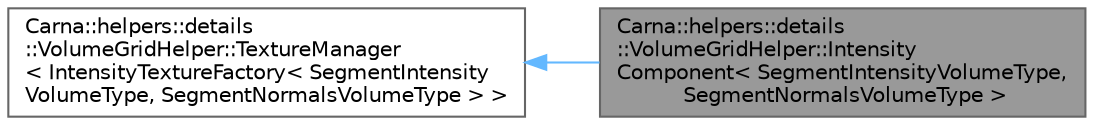 digraph "Carna::helpers::details::VolumeGridHelper::IntensityComponent&lt; SegmentIntensityVolumeType, SegmentNormalsVolumeType &gt;"
{
 // LATEX_PDF_SIZE
  bgcolor="transparent";
  edge [fontname=Helvetica,fontsize=10,labelfontname=Helvetica,labelfontsize=10];
  node [fontname=Helvetica,fontsize=10,shape=box,height=0.2,width=0.4];
  rankdir="LR";
  Node1 [id="Node000001",label="Carna::helpers::details\l::VolumeGridHelper::Intensity\lComponent\< SegmentIntensityVolumeType,\l SegmentNormalsVolumeType \>",height=0.2,width=0.4,color="gray40", fillcolor="grey60", style="filled", fontcolor="black",tooltip="Defines the helpers::VolumeGridHelper component that maintains intensity volume data."];
  Node2 -> Node1 [id="edge1_Node000001_Node000002",dir="back",color="steelblue1",style="solid",tooltip=" "];
  Node2 [id="Node000002",label="Carna::helpers::details\l::VolumeGridHelper::TextureManager\l\< IntensityTextureFactory\< SegmentIntensity\lVolumeType, SegmentNormalsVolumeType \> \>",height=0.2,width=0.4,color="gray40", fillcolor="white", style="filled",URL="$classCarna_1_1helpers_1_1details_1_1VolumeGridHelper_1_1TextureManager.html",tooltip=" "];
}
